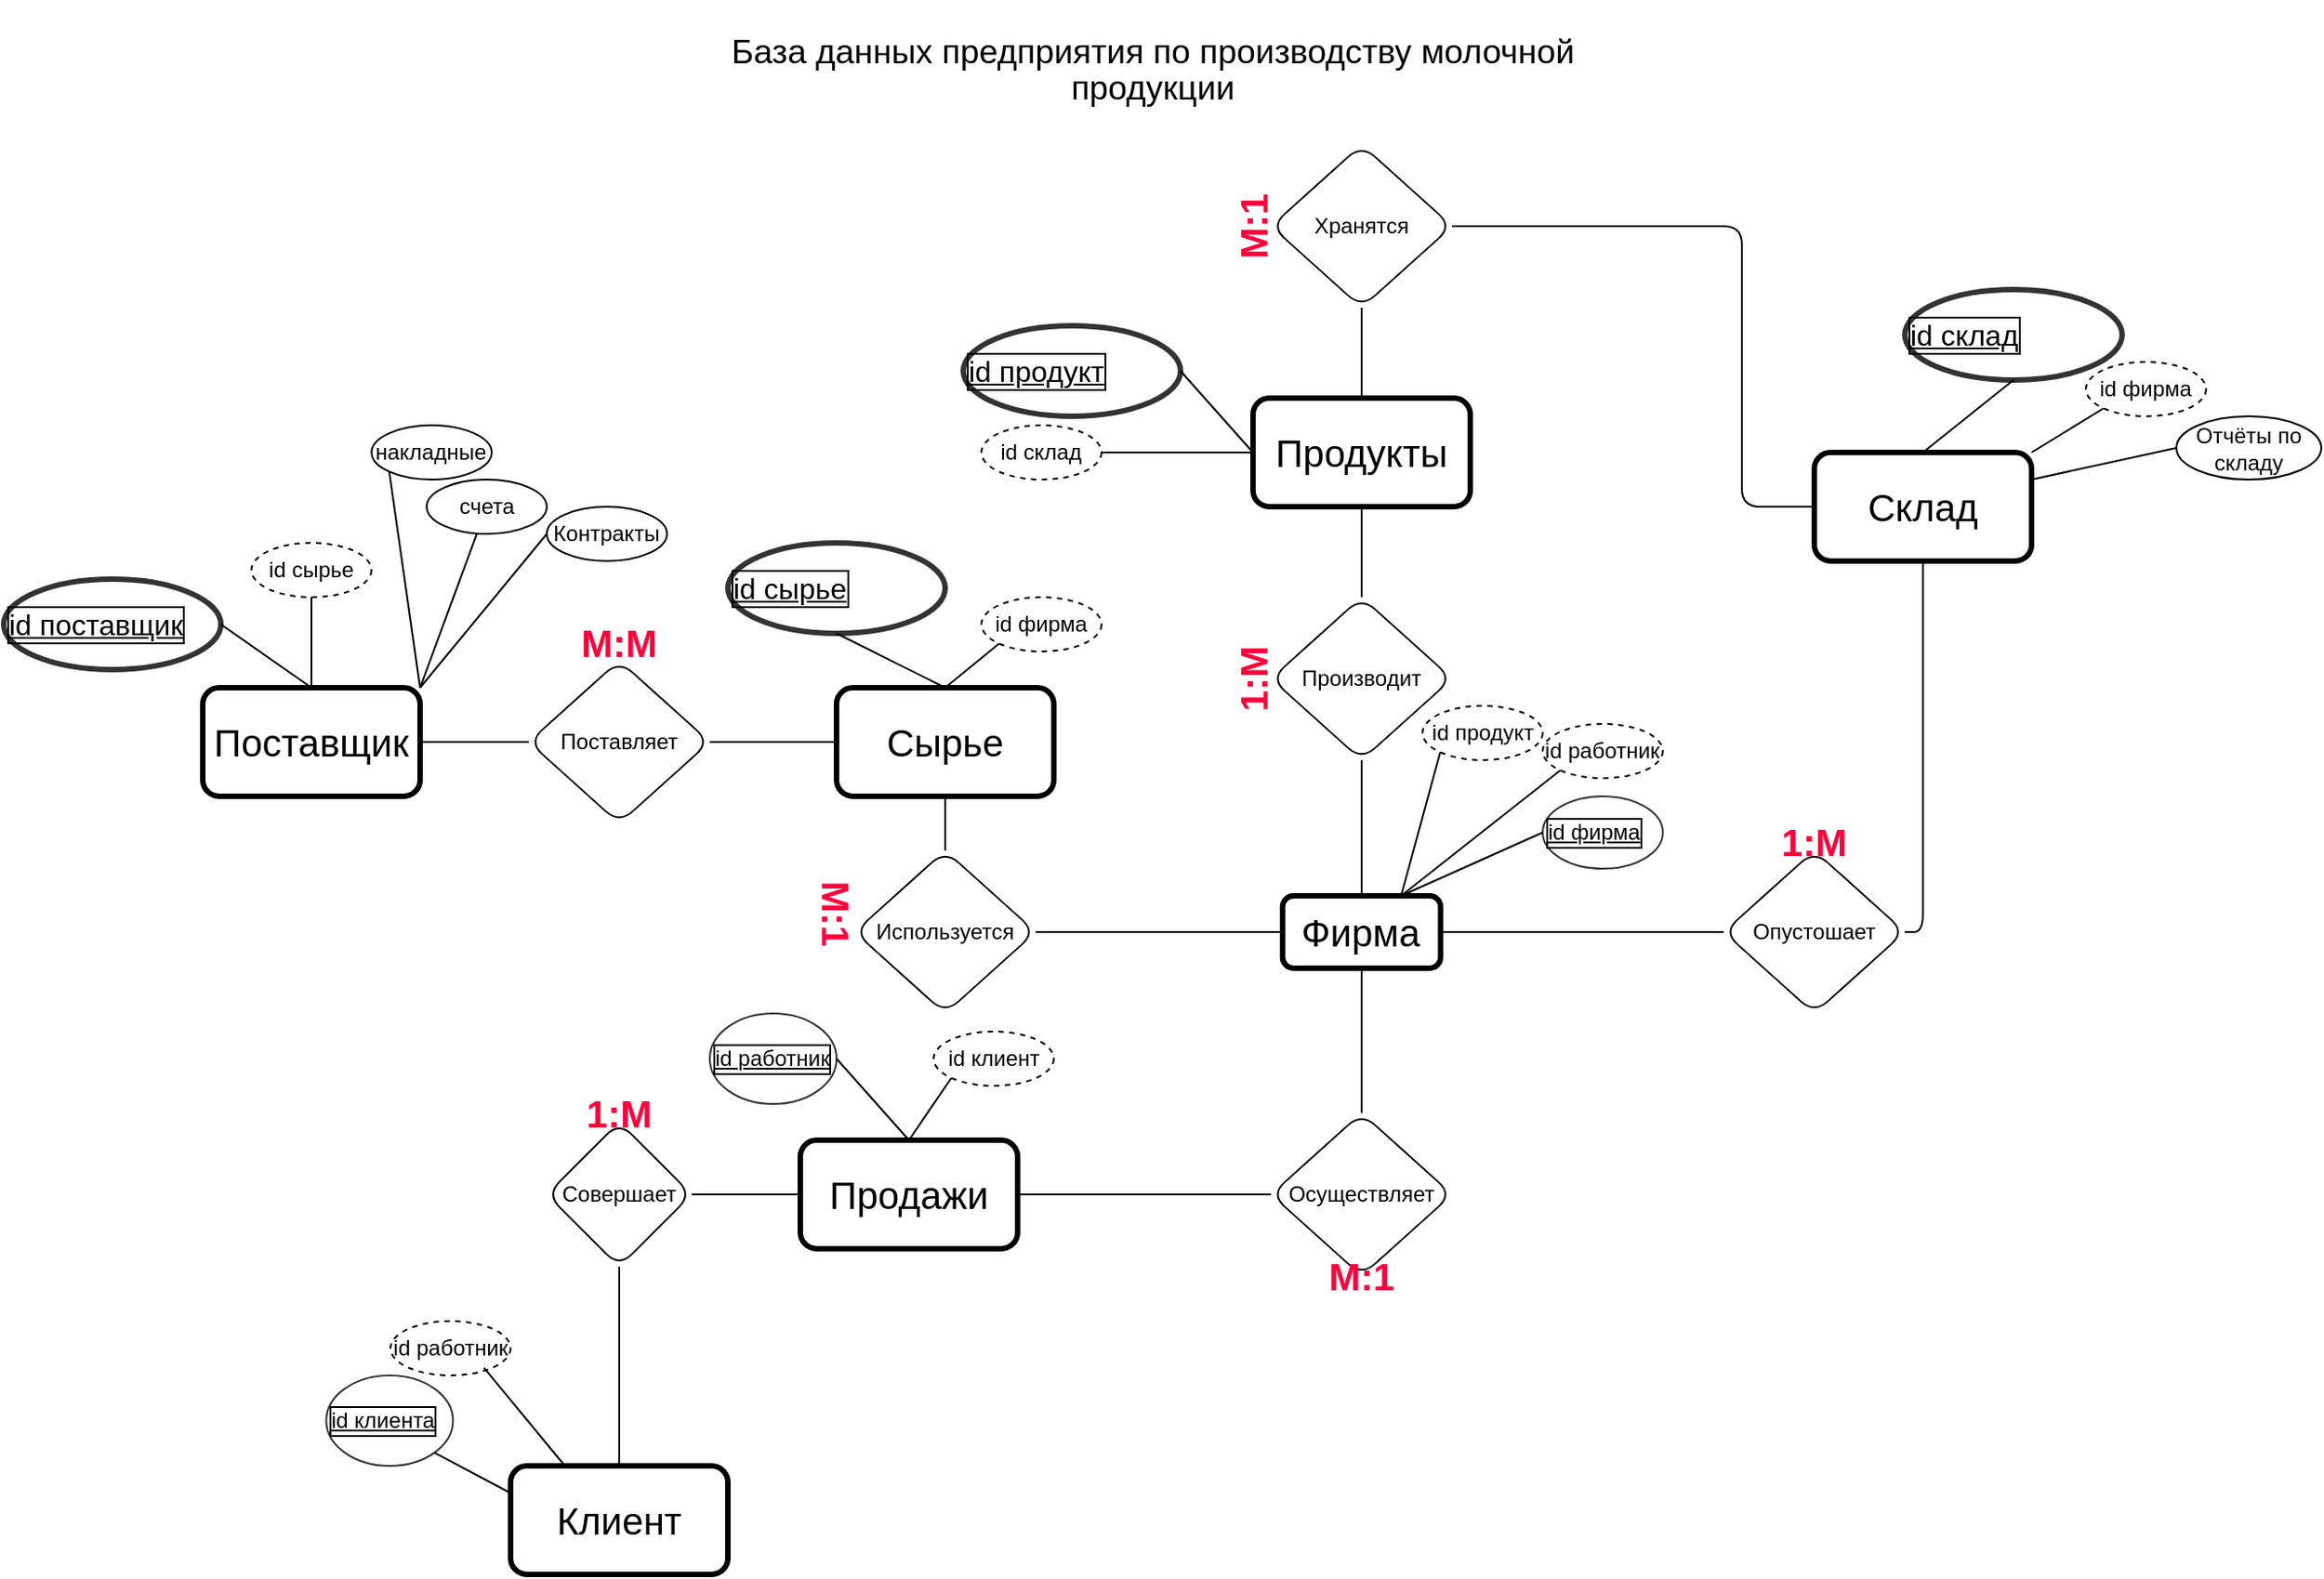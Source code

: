 <mxfile version="24.8.4">
  <diagram name="Page-1" id="e7e014a7-5840-1c2e-5031-d8a46d1fe8dd">
    <mxGraphModel dx="2070" dy="905" grid="1" gridSize="10" guides="1" tooltips="1" connect="1" arrows="1" fold="1" page="0" pageScale="1" pageWidth="1169" pageHeight="827" background="none" math="0" shadow="0">
      <root>
        <mxCell id="0" />
        <mxCell id="1" parent="0" />
        <mxCell id="kkfp5tMhu7OLnbENiX6D-41" value="Клиент" style="rounded=1;whiteSpace=wrap;html=1;labelBackgroundColor=none;strokeWidth=3;fontSize=21;" parent="1" vertex="1">
          <mxGeometry x="480" y="940" width="120" height="60" as="geometry" />
        </mxCell>
        <mxCell id="kkfp5tMhu7OLnbENiX6D-42" value="Совершает" style="rhombus;whiteSpace=wrap;html=1;rounded=1;" parent="1" vertex="1">
          <mxGeometry x="500" y="750" width="80" height="80" as="geometry" />
        </mxCell>
        <mxCell id="kkfp5tMhu7OLnbENiX6D-43" value="Продажи" style="rounded=1;whiteSpace=wrap;html=1;labelBackgroundColor=none;strokeWidth=3;fontSize=21;" parent="1" vertex="1">
          <mxGeometry x="640" y="760" width="120" height="60" as="geometry" />
        </mxCell>
        <mxCell id="kkfp5tMhu7OLnbENiX6D-44" value="Осуществляет" style="rhombus;whiteSpace=wrap;html=1;rounded=1;" parent="1" vertex="1">
          <mxGeometry x="900" y="745" width="100" height="90" as="geometry" />
        </mxCell>
        <mxCell id="kkfp5tMhu7OLnbENiX6D-45" value="Склад" style="rounded=1;whiteSpace=wrap;html=1;labelBackgroundColor=none;strokeWidth=3;fontSize=21;" parent="1" vertex="1">
          <mxGeometry x="1200" y="380" width="120" height="60" as="geometry" />
        </mxCell>
        <mxCell id="kkfp5tMhu7OLnbENiX6D-46" value="Хранятся" style="rhombus;whiteSpace=wrap;html=1;rounded=1;" parent="1" vertex="1">
          <mxGeometry x="900" y="210" width="100" height="90" as="geometry" />
        </mxCell>
        <mxCell id="kkfp5tMhu7OLnbENiX6D-47" value="Продукты" style="rounded=1;whiteSpace=wrap;html=1;labelBackgroundColor=none;strokeWidth=3;fontSize=21;" parent="1" vertex="1">
          <mxGeometry x="890" y="350" width="120" height="60" as="geometry" />
        </mxCell>
        <mxCell id="kkfp5tMhu7OLnbENiX6D-48" value="Производит" style="rhombus;whiteSpace=wrap;html=1;rounded=1;" parent="1" vertex="1">
          <mxGeometry x="900" y="460" width="100" height="90" as="geometry" />
        </mxCell>
        <mxCell id="kkfp5tMhu7OLnbENiX6D-49" value="Фирма" style="rounded=1;whiteSpace=wrap;html=1;labelBackgroundColor=none;strokeWidth=3;fontSize=21;" parent="1" vertex="1">
          <mxGeometry x="906.36" y="625" width="87.27" height="40" as="geometry" />
        </mxCell>
        <mxCell id="kkfp5tMhu7OLnbENiX6D-50" value="Используется" style="rhombus;whiteSpace=wrap;html=1;rounded=1;" parent="1" vertex="1">
          <mxGeometry x="670" y="600" width="100" height="90" as="geometry" />
        </mxCell>
        <mxCell id="kkfp5tMhu7OLnbENiX6D-51" value="Сырье" style="rounded=1;whiteSpace=wrap;html=1;labelBackgroundColor=none;strokeWidth=3;fontSize=21;" parent="1" vertex="1">
          <mxGeometry x="660" y="510" width="120" height="60" as="geometry" />
        </mxCell>
        <mxCell id="kkfp5tMhu7OLnbENiX6D-52" value="Поставляет" style="rhombus;whiteSpace=wrap;html=1;rounded=1;" parent="1" vertex="1">
          <mxGeometry x="490" y="495" width="100" height="90" as="geometry" />
        </mxCell>
        <mxCell id="kkfp5tMhu7OLnbENiX6D-53" value="Поставщик" style="rounded=1;whiteSpace=wrap;html=1;labelBackgroundColor=none;strokeWidth=3;fontSize=21;" parent="1" vertex="1">
          <mxGeometry x="310" y="510" width="120" height="60" as="geometry" />
        </mxCell>
        <mxCell id="kkfp5tMhu7OLnbENiX6D-56" value="" style="endArrow=none;html=1;rounded=1;exitX=0.5;exitY=0;exitDx=0;exitDy=0;entryX=0.5;entryY=1;entryDx=0;entryDy=0;" parent="1" source="kkfp5tMhu7OLnbENiX6D-41" target="kkfp5tMhu7OLnbENiX6D-42" edge="1">
          <mxGeometry width="50" height="50" relative="1" as="geometry">
            <mxPoint x="720" y="1240" as="sourcePoint" />
            <mxPoint x="770" y="1190" as="targetPoint" />
          </mxGeometry>
        </mxCell>
        <mxCell id="kkfp5tMhu7OLnbENiX6D-57" value="" style="endArrow=none;html=1;rounded=1;exitX=1;exitY=0.5;exitDx=0;exitDy=0;entryX=0;entryY=0.5;entryDx=0;entryDy=0;" parent="1" source="kkfp5tMhu7OLnbENiX6D-42" target="kkfp5tMhu7OLnbENiX6D-43" edge="1">
          <mxGeometry width="50" height="50" relative="1" as="geometry">
            <mxPoint x="450" y="800" as="sourcePoint" />
            <mxPoint x="510" y="800" as="targetPoint" />
          </mxGeometry>
        </mxCell>
        <mxCell id="kkfp5tMhu7OLnbENiX6D-58" value="" style="endArrow=none;html=1;rounded=1;exitX=1;exitY=0.5;exitDx=0;exitDy=0;entryX=0;entryY=0.5;entryDx=0;entryDy=0;" parent="1" source="kkfp5tMhu7OLnbENiX6D-43" target="kkfp5tMhu7OLnbENiX6D-44" edge="1">
          <mxGeometry width="50" height="50" relative="1" as="geometry">
            <mxPoint x="590" y="800" as="sourcePoint" />
            <mxPoint x="650" y="800" as="targetPoint" />
          </mxGeometry>
        </mxCell>
        <mxCell id="kkfp5tMhu7OLnbENiX6D-59" value="" style="endArrow=none;html=1;rounded=1;exitX=0.5;exitY=0;exitDx=0;exitDy=0;entryX=0.5;entryY=1;entryDx=0;entryDy=0;" parent="1" source="kkfp5tMhu7OLnbENiX6D-44" target="kkfp5tMhu7OLnbENiX6D-49" edge="1">
          <mxGeometry width="50" height="50" relative="1" as="geometry">
            <mxPoint x="540" as="sourcePoint" />
            <mxPoint x="820" y="-10" as="targetPoint" />
          </mxGeometry>
        </mxCell>
        <mxCell id="kkfp5tMhu7OLnbENiX6D-60" value="" style="endArrow=none;html=1;rounded=1;exitX=1;exitY=0.5;exitDx=0;exitDy=0;entryX=0;entryY=0.5;entryDx=0;entryDy=0;" parent="1" source="kkfp5tMhu7OLnbENiX6D-46" target="kkfp5tMhu7OLnbENiX6D-45" edge="1">
          <mxGeometry width="50" height="50" relative="1" as="geometry">
            <mxPoint x="804" y="149" as="sourcePoint" />
            <mxPoint x="900" y="150" as="targetPoint" />
            <Array as="points">
              <mxPoint x="1160" y="255" />
              <mxPoint x="1160" y="410" />
            </Array>
          </mxGeometry>
        </mxCell>
        <mxCell id="kkfp5tMhu7OLnbENiX6D-61" value="" style="endArrow=none;html=1;rounded=1;exitX=0.5;exitY=0;exitDx=0;exitDy=0;entryX=0.5;entryY=1;entryDx=0;entryDy=0;" parent="1" source="kkfp5tMhu7OLnbENiX6D-47" target="kkfp5tMhu7OLnbENiX6D-46" edge="1">
          <mxGeometry width="50" height="50" relative="1" as="geometry">
            <mxPoint x="960" y="220" as="sourcePoint" />
            <mxPoint x="1040" y="280" as="targetPoint" />
          </mxGeometry>
        </mxCell>
        <mxCell id="kkfp5tMhu7OLnbENiX6D-62" value="" style="endArrow=none;html=1;rounded=1;exitX=0.5;exitY=0;exitDx=0;exitDy=0;entryX=0.5;entryY=1;entryDx=0;entryDy=0;" parent="1" source="kkfp5tMhu7OLnbENiX6D-48" target="kkfp5tMhu7OLnbENiX6D-47" edge="1">
          <mxGeometry width="50" height="50" relative="1" as="geometry">
            <mxPoint x="960" y="360" as="sourcePoint" />
            <mxPoint x="960" y="310" as="targetPoint" />
          </mxGeometry>
        </mxCell>
        <mxCell id="kkfp5tMhu7OLnbENiX6D-63" value="" style="endArrow=none;html=1;rounded=1;exitX=0.5;exitY=0;exitDx=0;exitDy=0;entryX=0.5;entryY=1;entryDx=0;entryDy=0;" parent="1" source="kkfp5tMhu7OLnbENiX6D-49" target="kkfp5tMhu7OLnbENiX6D-48" edge="1">
          <mxGeometry width="50" height="50" relative="1" as="geometry">
            <mxPoint x="970" y="370" as="sourcePoint" />
            <mxPoint x="970" y="320" as="targetPoint" />
          </mxGeometry>
        </mxCell>
        <mxCell id="kkfp5tMhu7OLnbENiX6D-64" value="" style="endArrow=none;html=1;rounded=1;exitX=0;exitY=0.5;exitDx=0;exitDy=0;entryX=1;entryY=0.5;entryDx=0;entryDy=0;" parent="1" source="kkfp5tMhu7OLnbENiX6D-49" target="kkfp5tMhu7OLnbENiX6D-50" edge="1">
          <mxGeometry width="50" height="50" relative="1" as="geometry">
            <mxPoint x="960" y="600" as="sourcePoint" />
            <mxPoint x="960" y="560" as="targetPoint" />
          </mxGeometry>
        </mxCell>
        <mxCell id="kkfp5tMhu7OLnbENiX6D-65" value="" style="endArrow=none;html=1;rounded=1;exitX=0.5;exitY=0;exitDx=0;exitDy=0;entryX=0.5;entryY=1;entryDx=0;entryDy=0;" parent="1" source="kkfp5tMhu7OLnbENiX6D-50" target="kkfp5tMhu7OLnbENiX6D-51" edge="1">
          <mxGeometry width="50" height="50" relative="1" as="geometry">
            <mxPoint x="840" y="655" as="sourcePoint" />
            <mxPoint x="780" y="655" as="targetPoint" />
          </mxGeometry>
        </mxCell>
        <mxCell id="kkfp5tMhu7OLnbENiX6D-66" value="" style="endArrow=none;html=1;rounded=1;exitX=0;exitY=0.5;exitDx=0;exitDy=0;entryX=1;entryY=0.5;entryDx=0;entryDy=0;" parent="1" source="kkfp5tMhu7OLnbENiX6D-51" target="kkfp5tMhu7OLnbENiX6D-52" edge="1">
          <mxGeometry width="50" height="50" relative="1" as="geometry">
            <mxPoint x="730" y="610" as="sourcePoint" />
            <mxPoint x="730" y="580" as="targetPoint" />
          </mxGeometry>
        </mxCell>
        <mxCell id="kkfp5tMhu7OLnbENiX6D-67" value="" style="endArrow=none;html=1;rounded=1;exitX=1;exitY=0.5;exitDx=0;exitDy=0;entryX=0;entryY=0.5;entryDx=0;entryDy=0;" parent="1" source="kkfp5tMhu7OLnbENiX6D-53" target="kkfp5tMhu7OLnbENiX6D-52" edge="1">
          <mxGeometry width="50" height="50" relative="1" as="geometry">
            <mxPoint x="670" y="550" as="sourcePoint" />
            <mxPoint x="600" y="550" as="targetPoint" />
          </mxGeometry>
        </mxCell>
        <mxCell id="kkfp5tMhu7OLnbENiX6D-68" value="&lt;b&gt;&lt;font color=&quot;#ff003c&quot; style=&quot;font-size: 21px;&quot;&gt;1:М&lt;/font&gt;&lt;/b&gt;" style="text;html=1;align=center;verticalAlign=middle;whiteSpace=wrap;rounded=0;" parent="1" vertex="1">
          <mxGeometry x="510" y="730" width="60" height="30" as="geometry" />
        </mxCell>
        <mxCell id="kkfp5tMhu7OLnbENiX6D-69" value="&lt;b&gt;&lt;font color=&quot;#ff003c&quot; style=&quot;font-size: 21px;&quot;&gt;1:М&lt;/font&gt;&lt;/b&gt;" style="text;html=1;align=center;verticalAlign=middle;whiteSpace=wrap;rounded=0;rotation=-90;" parent="1" vertex="1">
          <mxGeometry x="860" y="490" width="60" height="30" as="geometry" />
        </mxCell>
        <mxCell id="kkfp5tMhu7OLnbENiX6D-71" value="&lt;b&gt;&lt;font color=&quot;#ff003c&quot; style=&quot;font-size: 21px;&quot;&gt;М:М&lt;/font&gt;&lt;/b&gt;" style="text;html=1;align=center;verticalAlign=middle;whiteSpace=wrap;rounded=0;" parent="1" vertex="1">
          <mxGeometry x="510" y="470" width="60" height="30" as="geometry" />
        </mxCell>
        <mxCell id="kkfp5tMhu7OLnbENiX6D-72" value="&lt;b&gt;&lt;font color=&quot;#ff003c&quot; style=&quot;font-size: 21px;&quot;&gt;М:1&lt;/font&gt;&lt;/b&gt;" style="text;html=1;align=center;verticalAlign=middle;whiteSpace=wrap;rounded=0;rotation=-90;" parent="1" vertex="1">
          <mxGeometry x="860" y="240" width="60" height="30" as="geometry" />
        </mxCell>
        <mxCell id="kkfp5tMhu7OLnbENiX6D-73" value="&lt;b&gt;&lt;font color=&quot;#ff003c&quot; style=&quot;font-size: 21px;&quot;&gt;М:1&lt;/font&gt;&lt;/b&gt;" style="text;html=1;align=center;verticalAlign=middle;whiteSpace=wrap;rounded=0;rotation=90;" parent="1" vertex="1">
          <mxGeometry x="630" y="620" width="60" height="30" as="geometry" />
        </mxCell>
        <mxCell id="kkfp5tMhu7OLnbENiX6D-74" value="&lt;b&gt;&lt;font color=&quot;#ff003c&quot; style=&quot;font-size: 21px;&quot;&gt;М:1&lt;/font&gt;&lt;/b&gt;" style="text;html=1;align=center;verticalAlign=middle;whiteSpace=wrap;rounded=0;rotation=0;" parent="1" vertex="1">
          <mxGeometry x="920" y="820" width="60" height="30" as="geometry" />
        </mxCell>
        <mxCell id="kkfp5tMhu7OLnbENiX6D-77" value="" style="endArrow=none;html=1;rounded=1;entryX=0.5;entryY=1;entryDx=0;entryDy=0;exitX=1;exitY=0.5;exitDx=0;exitDy=0;" parent="1" source="kkfp5tMhu7OLnbENiX6D-78" target="kkfp5tMhu7OLnbENiX6D-45" edge="1">
          <mxGeometry width="50" height="50" relative="1" as="geometry">
            <mxPoint x="560" y="290" as="sourcePoint" />
            <mxPoint x="610" y="240" as="targetPoint" />
            <Array as="points">
              <mxPoint x="1260" y="645" />
            </Array>
          </mxGeometry>
        </mxCell>
        <mxCell id="kkfp5tMhu7OLnbENiX6D-78" value="Опустошает" style="rhombus;whiteSpace=wrap;html=1;rounded=1;" parent="1" vertex="1">
          <mxGeometry x="1150" y="600" width="100" height="90" as="geometry" />
        </mxCell>
        <mxCell id="kkfp5tMhu7OLnbENiX6D-79" value="" style="endArrow=none;html=1;rounded=1;entryX=0;entryY=0.5;entryDx=0;entryDy=0;exitX=1;exitY=0.5;exitDx=0;exitDy=0;" parent="1" source="kkfp5tMhu7OLnbENiX6D-49" target="kkfp5tMhu7OLnbENiX6D-78" edge="1">
          <mxGeometry width="50" height="50" relative="1" as="geometry">
            <mxPoint x="1270" y="650" as="sourcePoint" />
            <mxPoint x="1270" y="450" as="targetPoint" />
            <Array as="points" />
          </mxGeometry>
        </mxCell>
        <mxCell id="kkfp5tMhu7OLnbENiX6D-80" value="&lt;b&gt;&lt;font color=&quot;#ff003c&quot; style=&quot;font-size: 21px;&quot;&gt;1:М&lt;/font&gt;&lt;/b&gt;" style="text;html=1;align=center;verticalAlign=middle;whiteSpace=wrap;rounded=0;rotation=0;" parent="1" vertex="1">
          <mxGeometry x="1170" y="580" width="60" height="30" as="geometry" />
        </mxCell>
        <mxCell id="kkfp5tMhu7OLnbENiX6D-82" value="id поставщик" style="ellipse;rounded=1;fontStyle=4;fontSize=16;fontFamily=Helvetica;labelBackgroundColor=none;labelBorderColor=default;align=left;verticalAlign=middle;horizontal=1;whiteSpace=wrap;html=1;spacingTop=0;strokeWidth=3;strokeColor=#333333;" parent="1" vertex="1">
          <mxGeometry x="200" y="450" width="120" height="50" as="geometry" />
        </mxCell>
        <mxCell id="kkfp5tMhu7OLnbENiX6D-83" value="id сырье" style="ellipse;rounded=1;fontStyle=4;fontSize=16;fontFamily=Helvetica;labelBackgroundColor=none;labelBorderColor=default;align=left;verticalAlign=middle;horizontal=1;whiteSpace=wrap;html=1;spacingTop=0;strokeWidth=3;strokeColor=#333333;" parent="1" vertex="1">
          <mxGeometry x="600" y="430" width="120" height="50" as="geometry" />
        </mxCell>
        <mxCell id="kkfp5tMhu7OLnbENiX6D-84" value="id продукт" style="ellipse;rounded=1;fontStyle=4;fontSize=16;fontFamily=Helvetica;labelBackgroundColor=none;labelBorderColor=default;align=left;verticalAlign=middle;horizontal=1;whiteSpace=wrap;html=1;spacingTop=0;strokeWidth=3;strokeColor=#333333;" parent="1" vertex="1">
          <mxGeometry x="730" y="310" width="120" height="50" as="geometry" />
        </mxCell>
        <mxCell id="kkfp5tMhu7OLnbENiX6D-85" value="id склад" style="ellipse;rounded=1;fontStyle=4;fontSize=16;fontFamily=Helvetica;labelBackgroundColor=none;labelBorderColor=default;align=left;verticalAlign=middle;horizontal=1;whiteSpace=wrap;html=1;spacingTop=0;strokeWidth=3;strokeColor=#333333;textShadow=0;fontColor=default;" parent="1" vertex="1">
          <mxGeometry x="1250" y="290" width="120" height="50" as="geometry" />
        </mxCell>
        <mxCell id="kkfp5tMhu7OLnbENiX6D-86" value="id фирма" style="ellipse;rounded=1;fontStyle=4;fontSize=12;fontFamily=Helvetica;labelBackgroundColor=none;labelBorderColor=default;align=left;verticalAlign=middle;horizontal=1;whiteSpace=wrap;html=1;spacingTop=0;strokeWidth=1;strokeColor=#333333;" parent="1" vertex="1">
          <mxGeometry x="1050" y="570" width="66.37" height="40" as="geometry" />
        </mxCell>
        <mxCell id="kkfp5tMhu7OLnbENiX6D-87" value="id работник" style="ellipse;rounded=1;fontStyle=4;fontSize=12;fontFamily=Helvetica;labelBackgroundColor=none;labelBorderColor=default;align=left;verticalAlign=middle;horizontal=1;whiteSpace=wrap;html=1;spacingTop=0;strokeWidth=1;strokeColor=#333333;" parent="1" vertex="1">
          <mxGeometry x="590" y="690" width="70" height="50" as="geometry" />
        </mxCell>
        <mxCell id="kkfp5tMhu7OLnbENiX6D-88" value="id клиента" style="ellipse;rounded=1;fontStyle=4;fontSize=12;fontFamily=Helvetica;labelBackgroundColor=none;labelBorderColor=default;align=left;verticalAlign=middle;horizontal=1;whiteSpace=wrap;html=1;spacingTop=0;strokeWidth=1;strokeColor=#333333;" parent="1" vertex="1">
          <mxGeometry x="378.19" y="890" width="70" height="50" as="geometry" />
        </mxCell>
        <mxCell id="kkfp5tMhu7OLnbENiX6D-89" value="id работник" style="ellipse;whiteSpace=wrap;html=1;rounded=1;dashed=1;" parent="1" vertex="1">
          <mxGeometry x="1050" y="530" width="66.37" height="30" as="geometry" />
        </mxCell>
        <mxCell id="kkfp5tMhu7OLnbENiX6D-91" value="" style="endArrow=none;html=1;rounded=1;exitX=0.5;exitY=0;exitDx=0;exitDy=0;entryX=1;entryY=0.5;entryDx=0;entryDy=0;" parent="1" source="kkfp5tMhu7OLnbENiX6D-43" target="kkfp5tMhu7OLnbENiX6D-87" edge="1">
          <mxGeometry width="50" height="50" relative="1" as="geometry">
            <mxPoint x="760" y="650" as="sourcePoint" />
            <mxPoint x="810" y="600" as="targetPoint" />
          </mxGeometry>
        </mxCell>
        <mxCell id="kkfp5tMhu7OLnbENiX6D-92" value="" style="endArrow=none;html=1;rounded=1;exitX=0.5;exitY=0;exitDx=0;exitDy=0;entryX=1;entryY=0.5;entryDx=0;entryDy=0;" parent="1" source="kkfp5tMhu7OLnbENiX6D-53" target="kkfp5tMhu7OLnbENiX6D-82" edge="1">
          <mxGeometry width="50" height="50" relative="1" as="geometry">
            <mxPoint x="365" y="510" as="sourcePoint" />
            <mxPoint x="290" y="490" as="targetPoint" />
          </mxGeometry>
        </mxCell>
        <mxCell id="kkfp5tMhu7OLnbENiX6D-93" value="" style="endArrow=none;html=1;rounded=1;exitX=0;exitY=0.5;exitDx=0;exitDy=0;entryX=1;entryY=0.5;entryDx=0;entryDy=0;" parent="1" source="kkfp5tMhu7OLnbENiX6D-47" target="kkfp5tMhu7OLnbENiX6D-84" edge="1">
          <mxGeometry width="50" height="50" relative="1" as="geometry">
            <mxPoint x="720" y="780" as="sourcePoint" />
            <mxPoint x="645" y="760" as="targetPoint" />
          </mxGeometry>
        </mxCell>
        <mxCell id="kkfp5tMhu7OLnbENiX6D-94" value="" style="endArrow=none;html=1;rounded=1;exitX=0.5;exitY=0;exitDx=0;exitDy=0;entryX=0.5;entryY=1;entryDx=0;entryDy=0;" parent="1" source="kkfp5tMhu7OLnbENiX6D-51" target="kkfp5tMhu7OLnbENiX6D-83" edge="1">
          <mxGeometry width="50" height="50" relative="1" as="geometry">
            <mxPoint x="720" y="505" as="sourcePoint" />
            <mxPoint x="680" y="460" as="targetPoint" />
          </mxGeometry>
        </mxCell>
        <mxCell id="kkfp5tMhu7OLnbENiX6D-95" value="" style="endArrow=none;html=1;rounded=1;exitX=0;exitY=1;exitDx=0;exitDy=0;entryX=0.75;entryY=0;entryDx=0;entryDy=0;" parent="1" source="kkfp5tMhu7OLnbENiX6D-89" target="kkfp5tMhu7OLnbENiX6D-49" edge="1">
          <mxGeometry width="50" height="50" relative="1" as="geometry">
            <mxPoint x="910" y="400" as="sourcePoint" />
            <mxPoint x="870" y="355" as="targetPoint" />
          </mxGeometry>
        </mxCell>
        <mxCell id="kkfp5tMhu7OLnbENiX6D-96" value="" style="endArrow=none;html=1;rounded=1;exitX=0;exitY=0.5;exitDx=0;exitDy=0;entryX=0.75;entryY=0;entryDx=0;entryDy=0;" parent="1" source="kkfp5tMhu7OLnbENiX6D-86" target="kkfp5tMhu7OLnbENiX6D-49" edge="1">
          <mxGeometry width="50" height="50" relative="1" as="geometry">
            <mxPoint x="1000" y="586" as="sourcePoint" />
            <mxPoint x="982" y="635" as="targetPoint" />
          </mxGeometry>
        </mxCell>
        <mxCell id="kkfp5tMhu7OLnbENiX6D-98" value="id фирма" style="ellipse;whiteSpace=wrap;html=1;rounded=1;dashed=1;" parent="1" vertex="1">
          <mxGeometry x="740" y="460" width="66.37" height="30" as="geometry" />
        </mxCell>
        <mxCell id="kkfp5tMhu7OLnbENiX6D-99" value="" style="endArrow=none;html=1;rounded=1;exitX=0;exitY=1;exitDx=0;exitDy=0;entryX=0.5;entryY=0;entryDx=0;entryDy=0;" parent="1" source="kkfp5tMhu7OLnbENiX6D-98" target="kkfp5tMhu7OLnbENiX6D-51" edge="1">
          <mxGeometry width="50" height="50" relative="1" as="geometry">
            <mxPoint x="730" y="520" as="sourcePoint" />
            <mxPoint x="670" y="490" as="targetPoint" />
          </mxGeometry>
        </mxCell>
        <mxCell id="kkfp5tMhu7OLnbENiX6D-100" value="id сырье" style="ellipse;whiteSpace=wrap;html=1;rounded=1;dashed=1;" parent="1" vertex="1">
          <mxGeometry x="336.82" y="430" width="66.37" height="30" as="geometry" />
        </mxCell>
        <mxCell id="kkfp5tMhu7OLnbENiX6D-101" value="" style="endArrow=none;html=1;rounded=1;exitX=0.5;exitY=1;exitDx=0;exitDy=0;entryX=0.5;entryY=0;entryDx=0;entryDy=0;" parent="1" source="kkfp5tMhu7OLnbENiX6D-100" target="kkfp5tMhu7OLnbENiX6D-53" edge="1">
          <mxGeometry width="50" height="50" relative="1" as="geometry">
            <mxPoint x="380" y="520" as="sourcePoint" />
            <mxPoint x="330" y="485" as="targetPoint" />
          </mxGeometry>
        </mxCell>
        <mxCell id="kkfp5tMhu7OLnbENiX6D-102" value="" style="endArrow=none;html=1;rounded=1;exitX=0.5;exitY=0;exitDx=0;exitDy=0;entryX=0.5;entryY=1;entryDx=0;entryDy=0;" parent="1" source="kkfp5tMhu7OLnbENiX6D-45" target="kkfp5tMhu7OLnbENiX6D-85" edge="1">
          <mxGeometry width="50" height="50" relative="1" as="geometry">
            <mxPoint x="900" y="390" as="sourcePoint" />
            <mxPoint x="860" y="345" as="targetPoint" />
          </mxGeometry>
        </mxCell>
        <mxCell id="kkfp5tMhu7OLnbENiX6D-103" value="id продукт" style="ellipse;whiteSpace=wrap;html=1;rounded=1;dashed=1;" parent="1" vertex="1">
          <mxGeometry x="983.63" y="520" width="66.37" height="30" as="geometry" />
        </mxCell>
        <mxCell id="kkfp5tMhu7OLnbENiX6D-104" value="" style="endArrow=none;html=1;rounded=1;exitX=0;exitY=1;exitDx=0;exitDy=0;entryX=0.75;entryY=0;entryDx=0;entryDy=0;" parent="1" source="kkfp5tMhu7OLnbENiX6D-103" target="kkfp5tMhu7OLnbENiX6D-49" edge="1">
          <mxGeometry width="50" height="50" relative="1" as="geometry">
            <mxPoint x="1070" y="566" as="sourcePoint" />
            <mxPoint x="982" y="635" as="targetPoint" />
          </mxGeometry>
        </mxCell>
        <mxCell id="kkfp5tMhu7OLnbENiX6D-105" value="id склад" style="ellipse;whiteSpace=wrap;html=1;rounded=1;dashed=1;" parent="1" vertex="1">
          <mxGeometry x="740" y="365" width="66.37" height="30" as="geometry" />
        </mxCell>
        <mxCell id="kkfp5tMhu7OLnbENiX6D-106" value="" style="endArrow=none;html=1;rounded=1;exitX=0;exitY=0.5;exitDx=0;exitDy=0;entryX=1;entryY=0.5;entryDx=0;entryDy=0;" parent="1" source="kkfp5tMhu7OLnbENiX6D-47" target="kkfp5tMhu7OLnbENiX6D-105" edge="1">
          <mxGeometry width="50" height="50" relative="1" as="geometry">
            <mxPoint x="900" y="390" as="sourcePoint" />
            <mxPoint x="860" y="345" as="targetPoint" />
          </mxGeometry>
        </mxCell>
        <mxCell id="kkfp5tMhu7OLnbENiX6D-108" value="id фирма" style="ellipse;whiteSpace=wrap;html=1;rounded=1;dashed=1;" parent="1" vertex="1">
          <mxGeometry x="1350" y="330" width="66.37" height="30" as="geometry" />
        </mxCell>
        <mxCell id="kkfp5tMhu7OLnbENiX6D-109" value="" style="endArrow=none;html=1;rounded=1;exitX=1;exitY=0;exitDx=0;exitDy=0;entryX=0;entryY=1;entryDx=0;entryDy=0;" parent="1" source="kkfp5tMhu7OLnbENiX6D-45" target="kkfp5tMhu7OLnbENiX6D-108" edge="1">
          <mxGeometry width="50" height="50" relative="1" as="geometry">
            <mxPoint x="1270" y="390" as="sourcePoint" />
            <mxPoint x="1320" y="350" as="targetPoint" />
          </mxGeometry>
        </mxCell>
        <mxCell id="kkfp5tMhu7OLnbENiX6D-110" value="" style="endArrow=none;html=1;rounded=1;exitX=0.5;exitY=0;exitDx=0;exitDy=0;entryX=0;entryY=1;entryDx=0;entryDy=0;" parent="1" source="kkfp5tMhu7OLnbENiX6D-43" target="kkfp5tMhu7OLnbENiX6D-111" edge="1">
          <mxGeometry width="50" height="50" relative="1" as="geometry">
            <mxPoint x="710" y="770" as="sourcePoint" />
            <mxPoint x="720" y="730" as="targetPoint" />
          </mxGeometry>
        </mxCell>
        <mxCell id="kkfp5tMhu7OLnbENiX6D-111" value="id клиент" style="ellipse;whiteSpace=wrap;html=1;rounded=1;dashed=1;" parent="1" vertex="1">
          <mxGeometry x="713.63" y="700" width="66.37" height="30" as="geometry" />
        </mxCell>
        <mxCell id="kkfp5tMhu7OLnbENiX6D-112" value="id работник" style="ellipse;whiteSpace=wrap;html=1;rounded=1;dashed=1;" parent="1" vertex="1">
          <mxGeometry x="413.63" y="860" width="66.37" height="30" as="geometry" />
        </mxCell>
        <mxCell id="kkfp5tMhu7OLnbENiX6D-113" value="" style="endArrow=none;html=1;rounded=1;exitX=0.25;exitY=0;exitDx=0;exitDy=0;entryX=0.779;entryY=0.861;entryDx=0;entryDy=0;entryPerimeter=0;" parent="1" source="kkfp5tMhu7OLnbENiX6D-41" target="kkfp5tMhu7OLnbENiX6D-112" edge="1">
          <mxGeometry width="50" height="50" relative="1" as="geometry">
            <mxPoint x="710" y="770" as="sourcePoint" />
            <mxPoint x="670" y="725" as="targetPoint" />
          </mxGeometry>
        </mxCell>
        <mxCell id="kkfp5tMhu7OLnbENiX6D-114" value="" style="endArrow=none;html=1;rounded=1;exitX=0;exitY=0.25;exitDx=0;exitDy=0;entryX=1;entryY=1;entryDx=0;entryDy=0;" parent="1" source="kkfp5tMhu7OLnbENiX6D-41" target="kkfp5tMhu7OLnbENiX6D-88" edge="1">
          <mxGeometry width="50" height="50" relative="1" as="geometry">
            <mxPoint x="520" y="950" as="sourcePoint" />
            <mxPoint x="475" y="896" as="targetPoint" />
          </mxGeometry>
        </mxCell>
        <mxCell id="kkfp5tMhu7OLnbENiX6D-115" value="&lt;p class=&quot;MsoNormal&quot; align=&quot;center&quot; style=&quot;text-align:center&quot;&gt;&lt;span style=&quot;font-size:14.0pt;mso-bidi-font-size:11.0pt;line-height:107%;font-family:&#xa;&amp;quot;Times New Roman&amp;quot;,serif&quot;&gt;База данных предприятия по производству молочной&#xa;продукции&lt;/span&gt;&lt;/p&gt;" style="text;whiteSpace=wrap;html=1;" parent="1" vertex="1">
          <mxGeometry x="600" y="130" width="500" height="90" as="geometry" />
        </mxCell>
        <mxCell id="7b-WCxUCNNXm7gKrpZjX-1" value="накладные" style="ellipse;whiteSpace=wrap;html=1;rounded=1;" parent="1" vertex="1">
          <mxGeometry x="403.19" y="365" width="66.37" height="30" as="geometry" />
        </mxCell>
        <mxCell id="7b-WCxUCNNXm7gKrpZjX-3" value="" style="endArrow=none;html=1;rounded=0;entryX=0;entryY=1;entryDx=0;entryDy=0;" parent="1" target="7b-WCxUCNNXm7gKrpZjX-1" edge="1">
          <mxGeometry width="50" height="50" relative="1" as="geometry">
            <mxPoint x="430" y="510" as="sourcePoint" />
            <mxPoint x="480" y="470" as="targetPoint" />
          </mxGeometry>
        </mxCell>
        <mxCell id="7b-WCxUCNNXm7gKrpZjX-4" value="счета" style="ellipse;whiteSpace=wrap;html=1;rounded=1;" parent="1" vertex="1">
          <mxGeometry x="433.63" y="395" width="66.37" height="30" as="geometry" />
        </mxCell>
        <mxCell id="7b-WCxUCNNXm7gKrpZjX-5" value="" style="endArrow=none;html=1;rounded=0;exitX=1;exitY=0;exitDx=0;exitDy=0;" parent="1" source="kkfp5tMhu7OLnbENiX6D-53" target="7b-WCxUCNNXm7gKrpZjX-4" edge="1">
          <mxGeometry width="50" height="50" relative="1" as="geometry">
            <mxPoint x="410" y="520" as="sourcePoint" />
            <mxPoint x="460" y="450" as="targetPoint" />
          </mxGeometry>
        </mxCell>
        <mxCell id="7b-WCxUCNNXm7gKrpZjX-6" value="" style="endArrow=none;html=1;rounded=0;entryX=0;entryY=0.5;entryDx=0;entryDy=0;" parent="1" target="7b-WCxUCNNXm7gKrpZjX-7" edge="1">
          <mxGeometry width="50" height="50" relative="1" as="geometry">
            <mxPoint x="430" y="510" as="sourcePoint" />
            <mxPoint x="500" y="430" as="targetPoint" />
          </mxGeometry>
        </mxCell>
        <mxCell id="7b-WCxUCNNXm7gKrpZjX-7" value="Контракты" style="ellipse;whiteSpace=wrap;html=1;rounded=1;" parent="1" vertex="1">
          <mxGeometry x="500" y="410" width="66.37" height="30" as="geometry" />
        </mxCell>
        <mxCell id="7b-WCxUCNNXm7gKrpZjX-8" value="Отчёты по складу" style="ellipse;whiteSpace=wrap;html=1;rounded=1;" parent="1" vertex="1">
          <mxGeometry x="1400" y="360" width="80" height="35" as="geometry" />
        </mxCell>
        <mxCell id="7b-WCxUCNNXm7gKrpZjX-9" value="" style="endArrow=none;html=1;rounded=1;exitX=1;exitY=0.25;exitDx=0;exitDy=0;entryX=0;entryY=0.5;entryDx=0;entryDy=0;" parent="1" source="kkfp5tMhu7OLnbENiX6D-45" target="7b-WCxUCNNXm7gKrpZjX-8" edge="1">
          <mxGeometry width="50" height="50" relative="1" as="geometry">
            <mxPoint x="1330" y="390" as="sourcePoint" />
            <mxPoint x="1369" y="365" as="targetPoint" />
          </mxGeometry>
        </mxCell>
      </root>
    </mxGraphModel>
  </diagram>
</mxfile>
